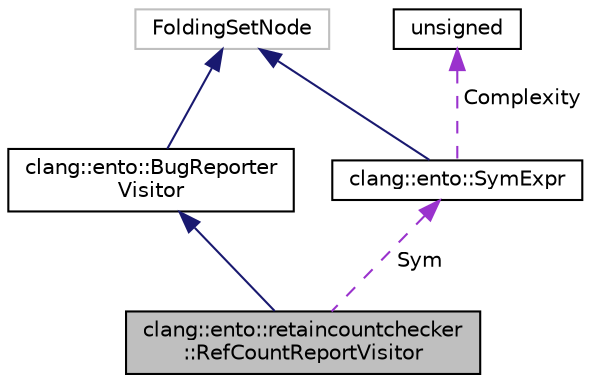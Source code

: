 digraph "clang::ento::retaincountchecker::RefCountReportVisitor"
{
 // LATEX_PDF_SIZE
  bgcolor="transparent";
  edge [fontname="Helvetica",fontsize="10",labelfontname="Helvetica",labelfontsize="10"];
  node [fontname="Helvetica",fontsize="10",shape=record];
  Node1 [label="clang::ento::retaincountchecker\l::RefCountReportVisitor",height=0.2,width=0.4,color="black", fillcolor="grey75", style="filled", fontcolor="black",tooltip=" "];
  Node2 -> Node1 [dir="back",color="midnightblue",fontsize="10",style="solid",fontname="Helvetica"];
  Node2 [label="clang::ento::BugReporter\lVisitor",height=0.2,width=0.4,color="black",URL="$classclang_1_1ento_1_1BugReporterVisitor.html",tooltip="BugReporterVisitors are used to add custom diagnostics along a path."];
  Node3 -> Node2 [dir="back",color="midnightblue",fontsize="10",style="solid",fontname="Helvetica"];
  Node3 [label="FoldingSetNode",height=0.2,width=0.4,color="grey75",tooltip=" "];
  Node4 -> Node1 [dir="back",color="darkorchid3",fontsize="10",style="dashed",label=" Sym" ,fontname="Helvetica"];
  Node4 [label="clang::ento::SymExpr",height=0.2,width=0.4,color="black",URL="$classclang_1_1ento_1_1SymExpr.html",tooltip="Symbolic value."];
  Node3 -> Node4 [dir="back",color="midnightblue",fontsize="10",style="solid",fontname="Helvetica"];
  Node5 -> Node4 [dir="back",color="darkorchid3",fontsize="10",style="dashed",label=" Complexity" ,fontname="Helvetica"];
  Node5 [label="unsigned",height=0.2,width=0.4,color="black",URL="$classunsigned.html",tooltip=" "];
}
